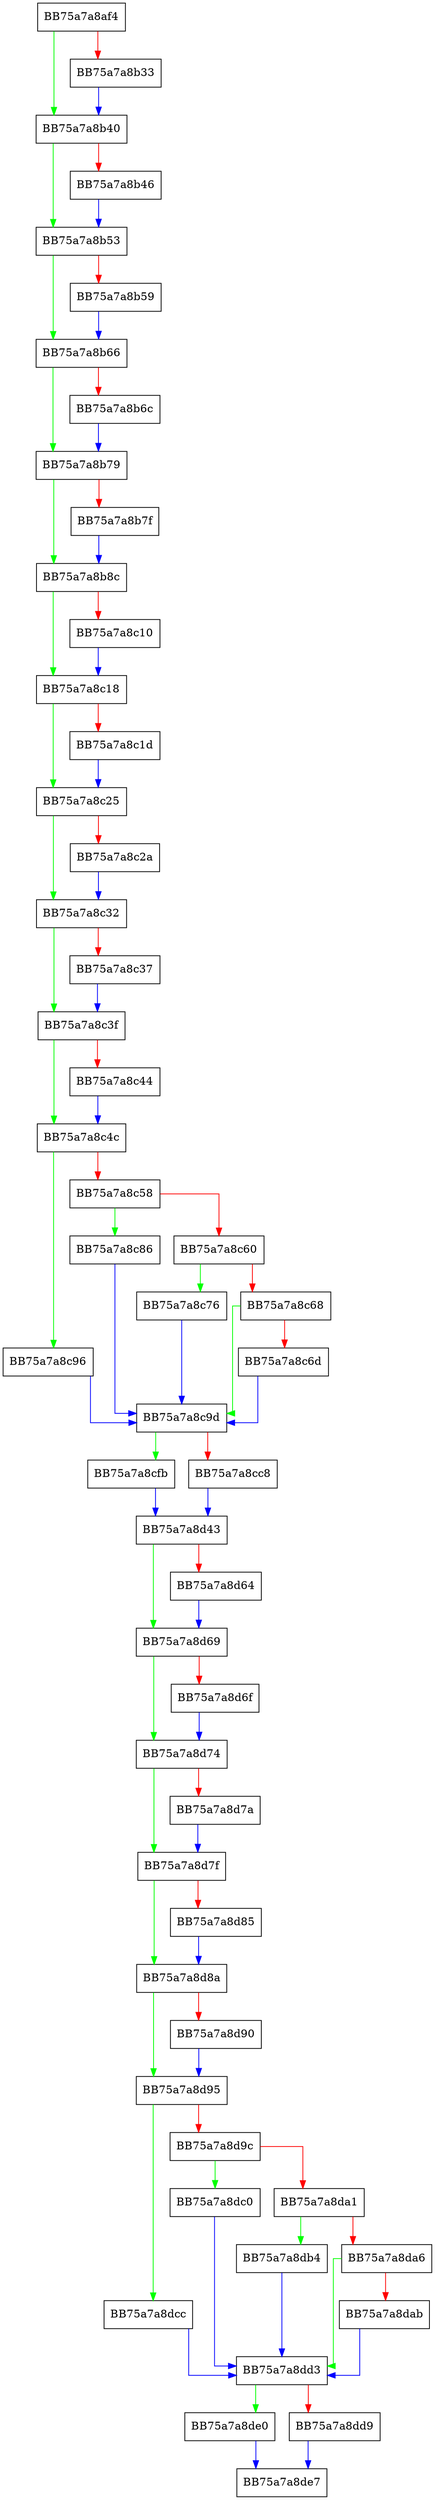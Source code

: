 digraph _raise_exc_ex {
  node [shape="box"];
  graph [splines=ortho];
  BB75a7a8af4 -> BB75a7a8b40 [color="green"];
  BB75a7a8af4 -> BB75a7a8b33 [color="red"];
  BB75a7a8b33 -> BB75a7a8b40 [color="blue"];
  BB75a7a8b40 -> BB75a7a8b53 [color="green"];
  BB75a7a8b40 -> BB75a7a8b46 [color="red"];
  BB75a7a8b46 -> BB75a7a8b53 [color="blue"];
  BB75a7a8b53 -> BB75a7a8b66 [color="green"];
  BB75a7a8b53 -> BB75a7a8b59 [color="red"];
  BB75a7a8b59 -> BB75a7a8b66 [color="blue"];
  BB75a7a8b66 -> BB75a7a8b79 [color="green"];
  BB75a7a8b66 -> BB75a7a8b6c [color="red"];
  BB75a7a8b6c -> BB75a7a8b79 [color="blue"];
  BB75a7a8b79 -> BB75a7a8b8c [color="green"];
  BB75a7a8b79 -> BB75a7a8b7f [color="red"];
  BB75a7a8b7f -> BB75a7a8b8c [color="blue"];
  BB75a7a8b8c -> BB75a7a8c18 [color="green"];
  BB75a7a8b8c -> BB75a7a8c10 [color="red"];
  BB75a7a8c10 -> BB75a7a8c18 [color="blue"];
  BB75a7a8c18 -> BB75a7a8c25 [color="green"];
  BB75a7a8c18 -> BB75a7a8c1d [color="red"];
  BB75a7a8c1d -> BB75a7a8c25 [color="blue"];
  BB75a7a8c25 -> BB75a7a8c32 [color="green"];
  BB75a7a8c25 -> BB75a7a8c2a [color="red"];
  BB75a7a8c2a -> BB75a7a8c32 [color="blue"];
  BB75a7a8c32 -> BB75a7a8c3f [color="green"];
  BB75a7a8c32 -> BB75a7a8c37 [color="red"];
  BB75a7a8c37 -> BB75a7a8c3f [color="blue"];
  BB75a7a8c3f -> BB75a7a8c4c [color="green"];
  BB75a7a8c3f -> BB75a7a8c44 [color="red"];
  BB75a7a8c44 -> BB75a7a8c4c [color="blue"];
  BB75a7a8c4c -> BB75a7a8c96 [color="green"];
  BB75a7a8c4c -> BB75a7a8c58 [color="red"];
  BB75a7a8c58 -> BB75a7a8c86 [color="green"];
  BB75a7a8c58 -> BB75a7a8c60 [color="red"];
  BB75a7a8c60 -> BB75a7a8c76 [color="green"];
  BB75a7a8c60 -> BB75a7a8c68 [color="red"];
  BB75a7a8c68 -> BB75a7a8c9d [color="green"];
  BB75a7a8c68 -> BB75a7a8c6d [color="red"];
  BB75a7a8c6d -> BB75a7a8c9d [color="blue"];
  BB75a7a8c76 -> BB75a7a8c9d [color="blue"];
  BB75a7a8c86 -> BB75a7a8c9d [color="blue"];
  BB75a7a8c96 -> BB75a7a8c9d [color="blue"];
  BB75a7a8c9d -> BB75a7a8cfb [color="green"];
  BB75a7a8c9d -> BB75a7a8cc8 [color="red"];
  BB75a7a8cc8 -> BB75a7a8d43 [color="blue"];
  BB75a7a8cfb -> BB75a7a8d43 [color="blue"];
  BB75a7a8d43 -> BB75a7a8d69 [color="green"];
  BB75a7a8d43 -> BB75a7a8d64 [color="red"];
  BB75a7a8d64 -> BB75a7a8d69 [color="blue"];
  BB75a7a8d69 -> BB75a7a8d74 [color="green"];
  BB75a7a8d69 -> BB75a7a8d6f [color="red"];
  BB75a7a8d6f -> BB75a7a8d74 [color="blue"];
  BB75a7a8d74 -> BB75a7a8d7f [color="green"];
  BB75a7a8d74 -> BB75a7a8d7a [color="red"];
  BB75a7a8d7a -> BB75a7a8d7f [color="blue"];
  BB75a7a8d7f -> BB75a7a8d8a [color="green"];
  BB75a7a8d7f -> BB75a7a8d85 [color="red"];
  BB75a7a8d85 -> BB75a7a8d8a [color="blue"];
  BB75a7a8d8a -> BB75a7a8d95 [color="green"];
  BB75a7a8d8a -> BB75a7a8d90 [color="red"];
  BB75a7a8d90 -> BB75a7a8d95 [color="blue"];
  BB75a7a8d95 -> BB75a7a8dcc [color="green"];
  BB75a7a8d95 -> BB75a7a8d9c [color="red"];
  BB75a7a8d9c -> BB75a7a8dc0 [color="green"];
  BB75a7a8d9c -> BB75a7a8da1 [color="red"];
  BB75a7a8da1 -> BB75a7a8db4 [color="green"];
  BB75a7a8da1 -> BB75a7a8da6 [color="red"];
  BB75a7a8da6 -> BB75a7a8dd3 [color="green"];
  BB75a7a8da6 -> BB75a7a8dab [color="red"];
  BB75a7a8dab -> BB75a7a8dd3 [color="blue"];
  BB75a7a8db4 -> BB75a7a8dd3 [color="blue"];
  BB75a7a8dc0 -> BB75a7a8dd3 [color="blue"];
  BB75a7a8dcc -> BB75a7a8dd3 [color="blue"];
  BB75a7a8dd3 -> BB75a7a8de0 [color="green"];
  BB75a7a8dd3 -> BB75a7a8dd9 [color="red"];
  BB75a7a8dd9 -> BB75a7a8de7 [color="blue"];
  BB75a7a8de0 -> BB75a7a8de7 [color="blue"];
}